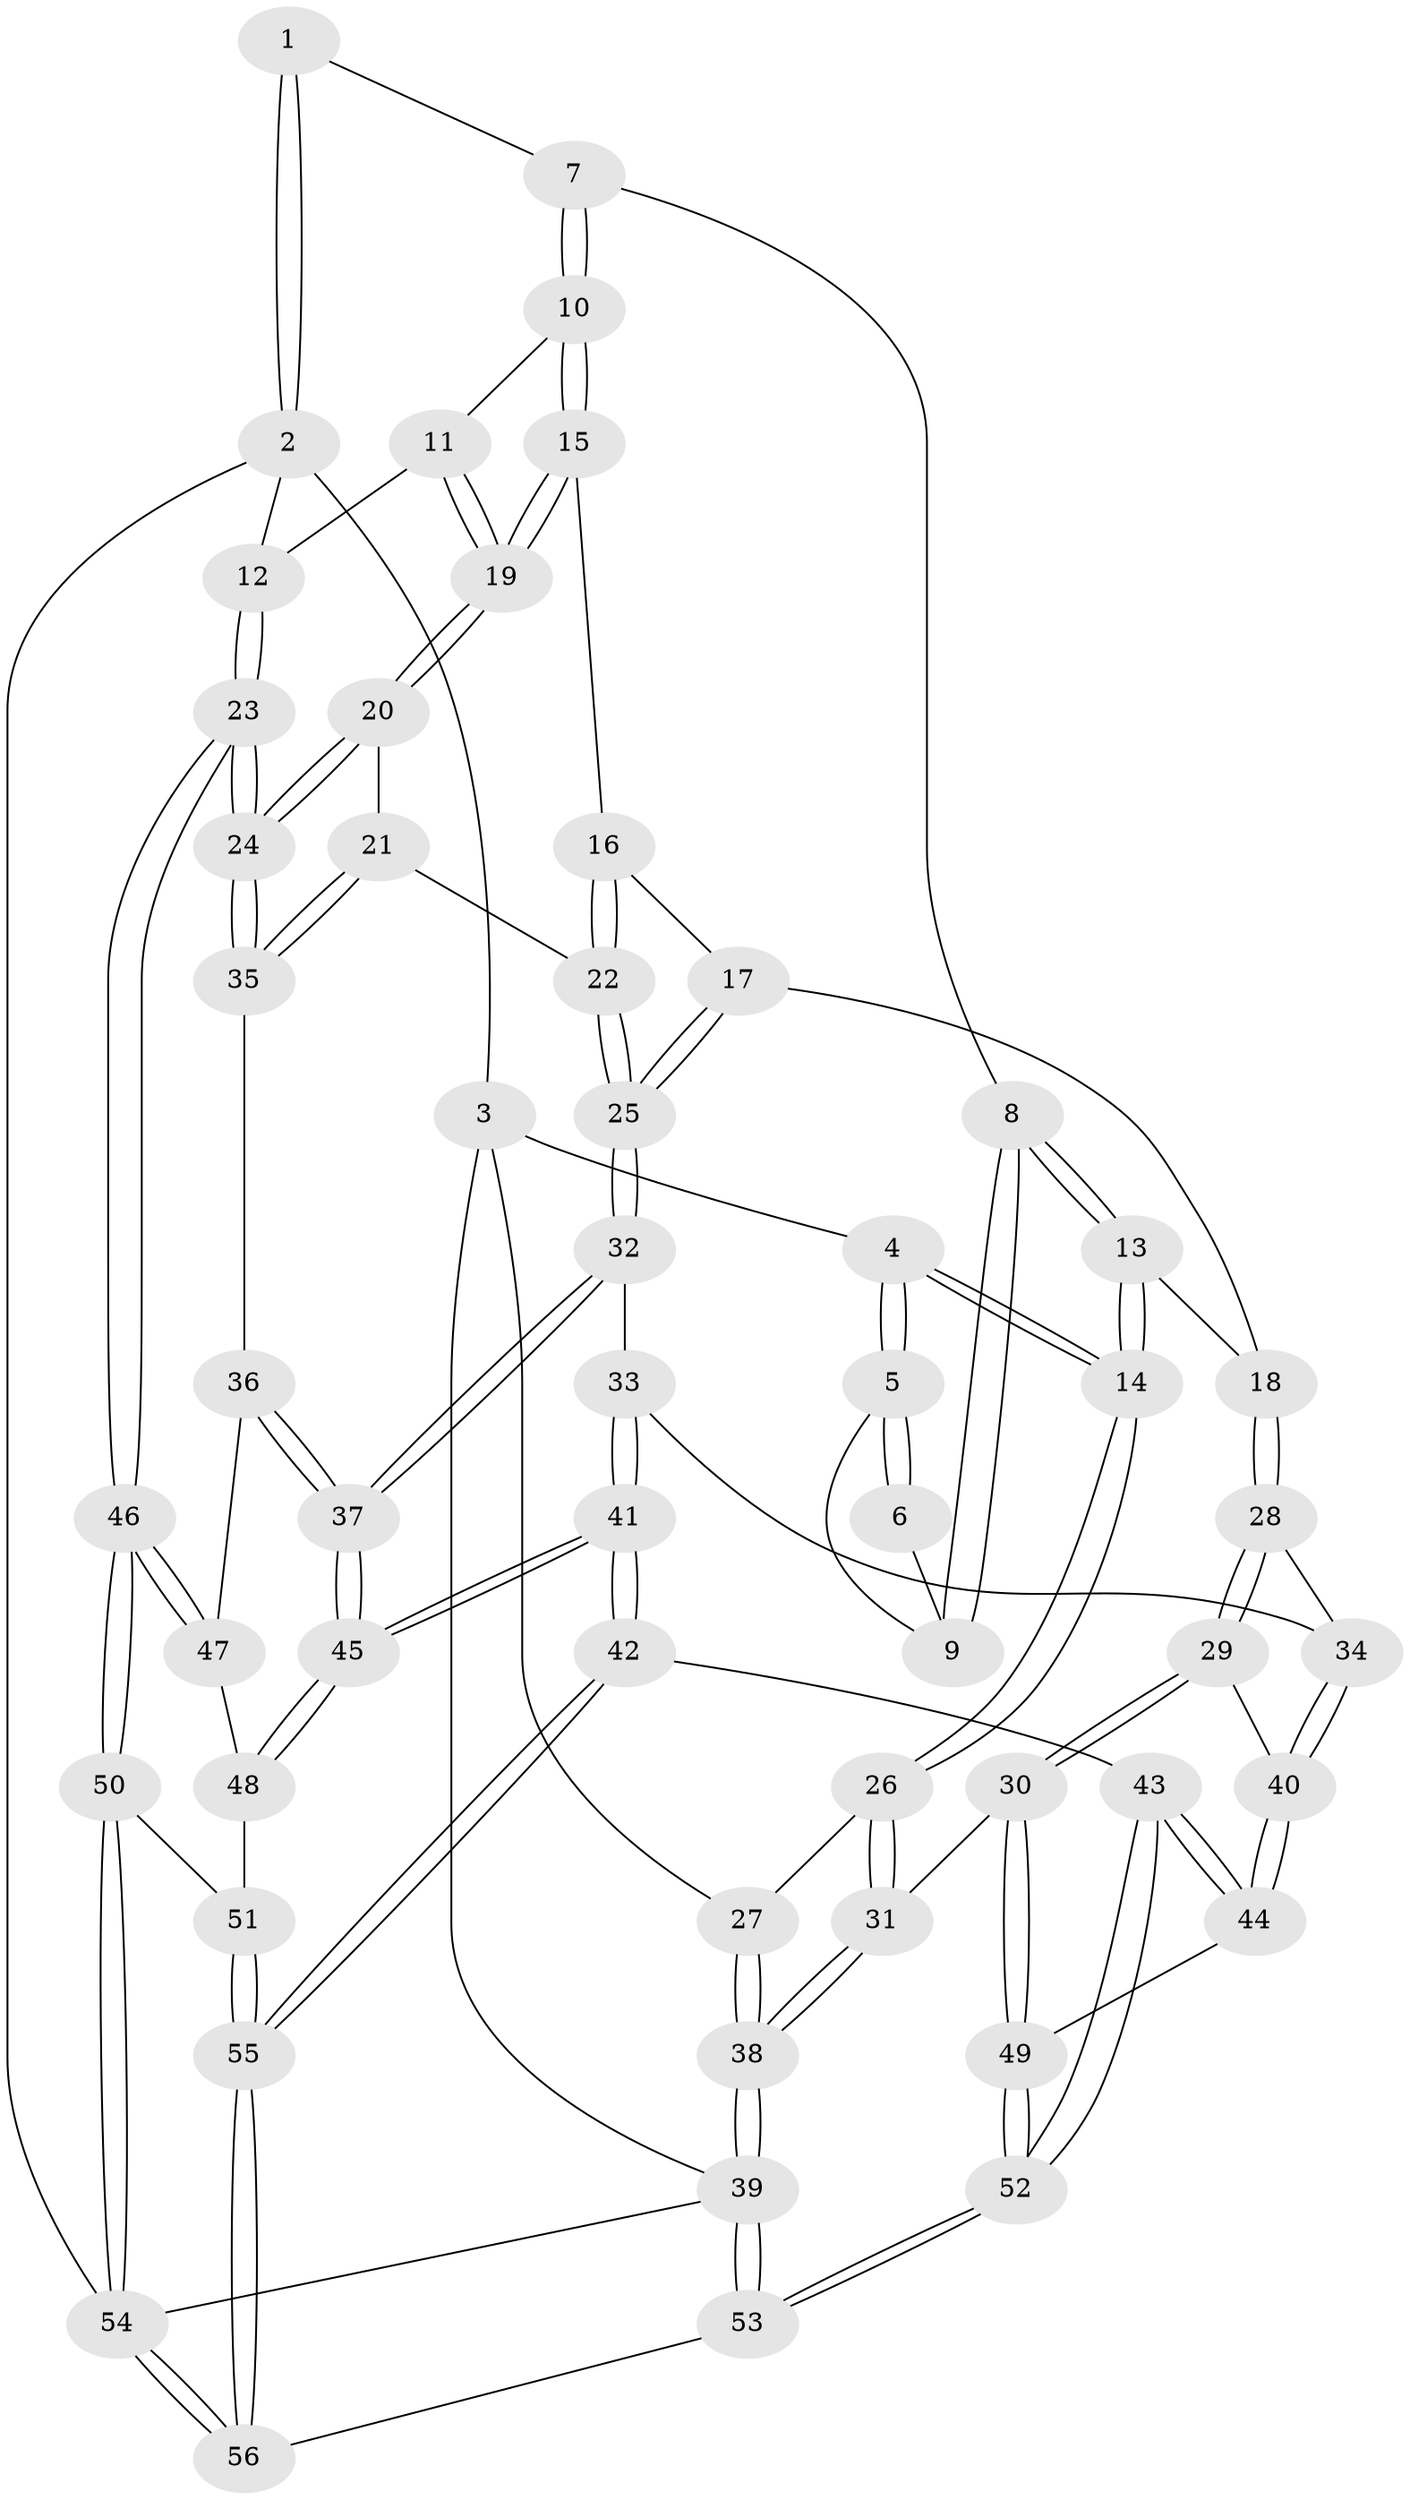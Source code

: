 // Generated by graph-tools (version 1.1) at 2025/16/03/09/25 04:16:57]
// undirected, 56 vertices, 137 edges
graph export_dot {
graph [start="1"]
  node [color=gray90,style=filled];
  1 [pos="+0.6669785862611122+0"];
  2 [pos="+1+0"];
  3 [pos="+0+0"];
  4 [pos="+0+0"];
  5 [pos="+0+0"];
  6 [pos="+0.6620099388672286+0"];
  7 [pos="+0.7229367069024986+0.23250742320697465"];
  8 [pos="+0.3405922368777839+0.31156643117557925"];
  9 [pos="+0.327988233084626+0.27542381433625623"];
  10 [pos="+0.7556659016292062+0.293419608927941"];
  11 [pos="+1+0.17186751641576212"];
  12 [pos="+1+0"];
  13 [pos="+0.34296421022461054+0.40133486049910316"];
  14 [pos="+0.18867487846795702+0.4764581683699627"];
  15 [pos="+0.7564943527242727+0.3000145020481189"];
  16 [pos="+0.7230659332457688+0.34984633213160493"];
  17 [pos="+0.4362172719371424+0.4351957845778429"];
  18 [pos="+0.3555742469178668+0.4142139973707641"];
  19 [pos="+0.9517265574347146+0.4360833698678546"];
  20 [pos="+1+0.48613435490921614"];
  21 [pos="+0.7434462523092941+0.5480907310574374"];
  22 [pos="+0.6987337308259735+0.4654061742325869"];
  23 [pos="+1+0.5816558947995106"];
  24 [pos="+1+0.5739293894701804"];
  25 [pos="+0.5767439412166212+0.5735436359842928"];
  26 [pos="+0.17603922766701008+0.48781276575139687"];
  27 [pos="+0+0.4346320909552523"];
  28 [pos="+0.37081584957874564+0.5858962989554739"];
  29 [pos="+0.325691113185961+0.6674076423569677"];
  30 [pos="+0.17066128359918295+0.722343020980881"];
  31 [pos="+0.1461847152489258+0.6949793489960894"];
  32 [pos="+0.5758581363596057+0.5856034998012282"];
  33 [pos="+0.49941892762506446+0.6501023361417283"];
  34 [pos="+0.49848447570235427+0.6501539237422106"];
  35 [pos="+0.7627598054836446+0.6103867350187675"];
  36 [pos="+0.7304937660393755+0.6738829104008993"];
  37 [pos="+0.6829892479558614+0.7011156545536089"];
  38 [pos="+0+0.6582652286959573"];
  39 [pos="+0+1"];
  40 [pos="+0.40591776510194855+0.749604165927156"];
  41 [pos="+0.6006275307551767+0.8851046926568494"];
  42 [pos="+0.5861188951034785+0.9155474294894788"];
  43 [pos="+0.5549820847310094+0.9021366870629648"];
  44 [pos="+0.4200103165870894+0.8148724972340436"];
  45 [pos="+0.6361888074189648+0.8427732010087768"];
  46 [pos="+1+0.589778021636872"];
  47 [pos="+0.8339721384456817+0.7268818444057933"];
  48 [pos="+0.8187808397730572+0.8158681898563336"];
  49 [pos="+0.1927126395311079+0.8736490041180875"];
  50 [pos="+1+0.9253497513607074"];
  51 [pos="+0.8784816867072043+0.8598674205511966"];
  52 [pos="+0.16375623443187468+0.9731578580019311"];
  53 [pos="+0+1"];
  54 [pos="+1+1"];
  55 [pos="+0.6212060766177658+1"];
  56 [pos="+0.6244644080825036+1"];
  1 -- 2;
  1 -- 2;
  1 -- 7;
  2 -- 3;
  2 -- 12;
  2 -- 54;
  3 -- 4;
  3 -- 27;
  3 -- 39;
  4 -- 5;
  4 -- 5;
  4 -- 14;
  4 -- 14;
  5 -- 6;
  5 -- 6;
  5 -- 9;
  6 -- 9;
  7 -- 8;
  7 -- 10;
  7 -- 10;
  8 -- 9;
  8 -- 9;
  8 -- 13;
  8 -- 13;
  10 -- 11;
  10 -- 15;
  10 -- 15;
  11 -- 12;
  11 -- 19;
  11 -- 19;
  12 -- 23;
  12 -- 23;
  13 -- 14;
  13 -- 14;
  13 -- 18;
  14 -- 26;
  14 -- 26;
  15 -- 16;
  15 -- 19;
  15 -- 19;
  16 -- 17;
  16 -- 22;
  16 -- 22;
  17 -- 18;
  17 -- 25;
  17 -- 25;
  18 -- 28;
  18 -- 28;
  19 -- 20;
  19 -- 20;
  20 -- 21;
  20 -- 24;
  20 -- 24;
  21 -- 22;
  21 -- 35;
  21 -- 35;
  22 -- 25;
  22 -- 25;
  23 -- 24;
  23 -- 24;
  23 -- 46;
  23 -- 46;
  24 -- 35;
  24 -- 35;
  25 -- 32;
  25 -- 32;
  26 -- 27;
  26 -- 31;
  26 -- 31;
  27 -- 38;
  27 -- 38;
  28 -- 29;
  28 -- 29;
  28 -- 34;
  29 -- 30;
  29 -- 30;
  29 -- 40;
  30 -- 31;
  30 -- 49;
  30 -- 49;
  31 -- 38;
  31 -- 38;
  32 -- 33;
  32 -- 37;
  32 -- 37;
  33 -- 34;
  33 -- 41;
  33 -- 41;
  34 -- 40;
  34 -- 40;
  35 -- 36;
  36 -- 37;
  36 -- 37;
  36 -- 47;
  37 -- 45;
  37 -- 45;
  38 -- 39;
  38 -- 39;
  39 -- 53;
  39 -- 53;
  39 -- 54;
  40 -- 44;
  40 -- 44;
  41 -- 42;
  41 -- 42;
  41 -- 45;
  41 -- 45;
  42 -- 43;
  42 -- 55;
  42 -- 55;
  43 -- 44;
  43 -- 44;
  43 -- 52;
  43 -- 52;
  44 -- 49;
  45 -- 48;
  45 -- 48;
  46 -- 47;
  46 -- 47;
  46 -- 50;
  46 -- 50;
  47 -- 48;
  48 -- 51;
  49 -- 52;
  49 -- 52;
  50 -- 51;
  50 -- 54;
  50 -- 54;
  51 -- 55;
  51 -- 55;
  52 -- 53;
  52 -- 53;
  53 -- 56;
  54 -- 56;
  54 -- 56;
  55 -- 56;
  55 -- 56;
}
